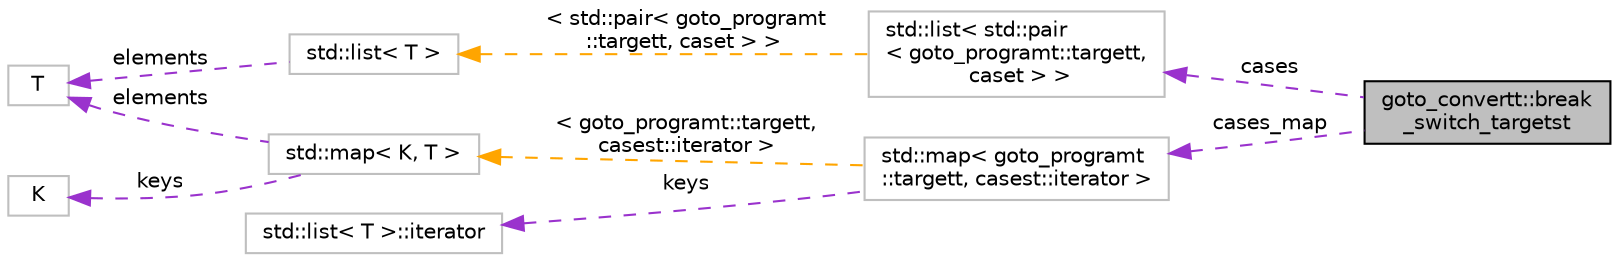 digraph "goto_convertt::break_switch_targetst"
{
 // LATEX_PDF_SIZE
  bgcolor="transparent";
  edge [fontname="Helvetica",fontsize="10",labelfontname="Helvetica",labelfontsize="10"];
  node [fontname="Helvetica",fontsize="10",shape=record];
  rankdir="LR";
  Node1 [label="goto_convertt::break\l_switch_targetst",height=0.2,width=0.4,color="black", fillcolor="grey75", style="filled", fontcolor="black",tooltip=" "];
  Node2 -> Node1 [dir="back",color="darkorchid3",fontsize="10",style="dashed",label=" cases" ,fontname="Helvetica"];
  Node2 [label="std::list\< std::pair\l\< goto_programt::targett,\l caset \> \>",height=0.2,width=0.4,color="grey75",tooltip=" "];
  Node3 -> Node2 [dir="back",color="orange",fontsize="10",style="dashed",label=" \< std::pair\< goto_programt\l::targett, caset \> \>" ,fontname="Helvetica"];
  Node3 [label="std::list\< T \>",height=0.2,width=0.4,color="grey75",tooltip="STL class."];
  Node4 -> Node3 [dir="back",color="darkorchid3",fontsize="10",style="dashed",label=" elements" ,fontname="Helvetica"];
  Node4 [label="T",height=0.2,width=0.4,color="grey75",tooltip=" "];
  Node5 -> Node1 [dir="back",color="darkorchid3",fontsize="10",style="dashed",label=" cases_map" ,fontname="Helvetica"];
  Node5 [label="std::map\< goto_programt\l::targett, casest::iterator \>",height=0.2,width=0.4,color="grey75",tooltip=" "];
  Node6 -> Node5 [dir="back",color="darkorchid3",fontsize="10",style="dashed",label=" keys" ,fontname="Helvetica"];
  Node6 [label="std::list\< T \>::iterator",height=0.2,width=0.4,color="grey75",tooltip="STL iterator class."];
  Node7 -> Node5 [dir="back",color="orange",fontsize="10",style="dashed",label=" \< goto_programt::targett,\l casest::iterator \>" ,fontname="Helvetica"];
  Node7 [label="std::map\< K, T \>",height=0.2,width=0.4,color="grey75",tooltip="STL class."];
  Node8 -> Node7 [dir="back",color="darkorchid3",fontsize="10",style="dashed",label=" keys" ,fontname="Helvetica"];
  Node8 [label="K",height=0.2,width=0.4,color="grey75",tooltip=" "];
  Node4 -> Node7 [dir="back",color="darkorchid3",fontsize="10",style="dashed",label=" elements" ,fontname="Helvetica"];
}
